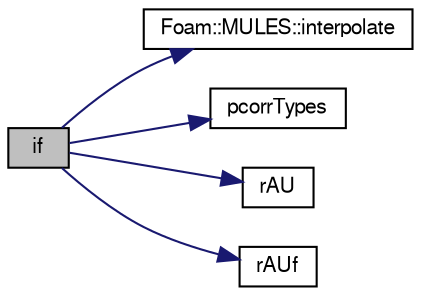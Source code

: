 digraph "if"
{
  bgcolor="transparent";
  edge [fontname="FreeSans",fontsize="10",labelfontname="FreeSans",labelfontsize="10"];
  node [fontname="FreeSans",fontsize="10",shape=record];
  rankdir="LR";
  Node0 [label="if",height=0.2,width=0.4,color="black", fillcolor="grey75", style="filled", fontcolor="black"];
  Node0 -> Node1 [color="midnightblue",fontsize="10",style="solid",fontname="FreeSans"];
  Node1 [label="Foam::MULES::interpolate",height=0.2,width=0.4,color="black",URL="$a21136.html#a4d62f21551985d814104861e7c1d9b4f"];
  Node0 -> Node2 [color="midnightblue",fontsize="10",style="solid",fontname="FreeSans"];
  Node2 [label="pcorrTypes",height=0.2,width=0.4,color="black",URL="$a01226.html#ac33fb30295f545f8ec525006f7b58f07"];
  Node0 -> Node3 [color="midnightblue",fontsize="10",style="solid",fontname="FreeSans"];
  Node3 [label="rAU",height=0.2,width=0.4,color="black",URL="$a38027.html#a4ae3ff6f0732a8a206a641d7ff2d9f7d"];
  Node0 -> Node4 [color="midnightblue",fontsize="10",style="solid",fontname="FreeSans"];
  Node4 [label="rAUf",height=0.2,width=0.4,color="black",URL="$a38444.html#ab081e448356ab7776c90da1949e4afef"];
}
